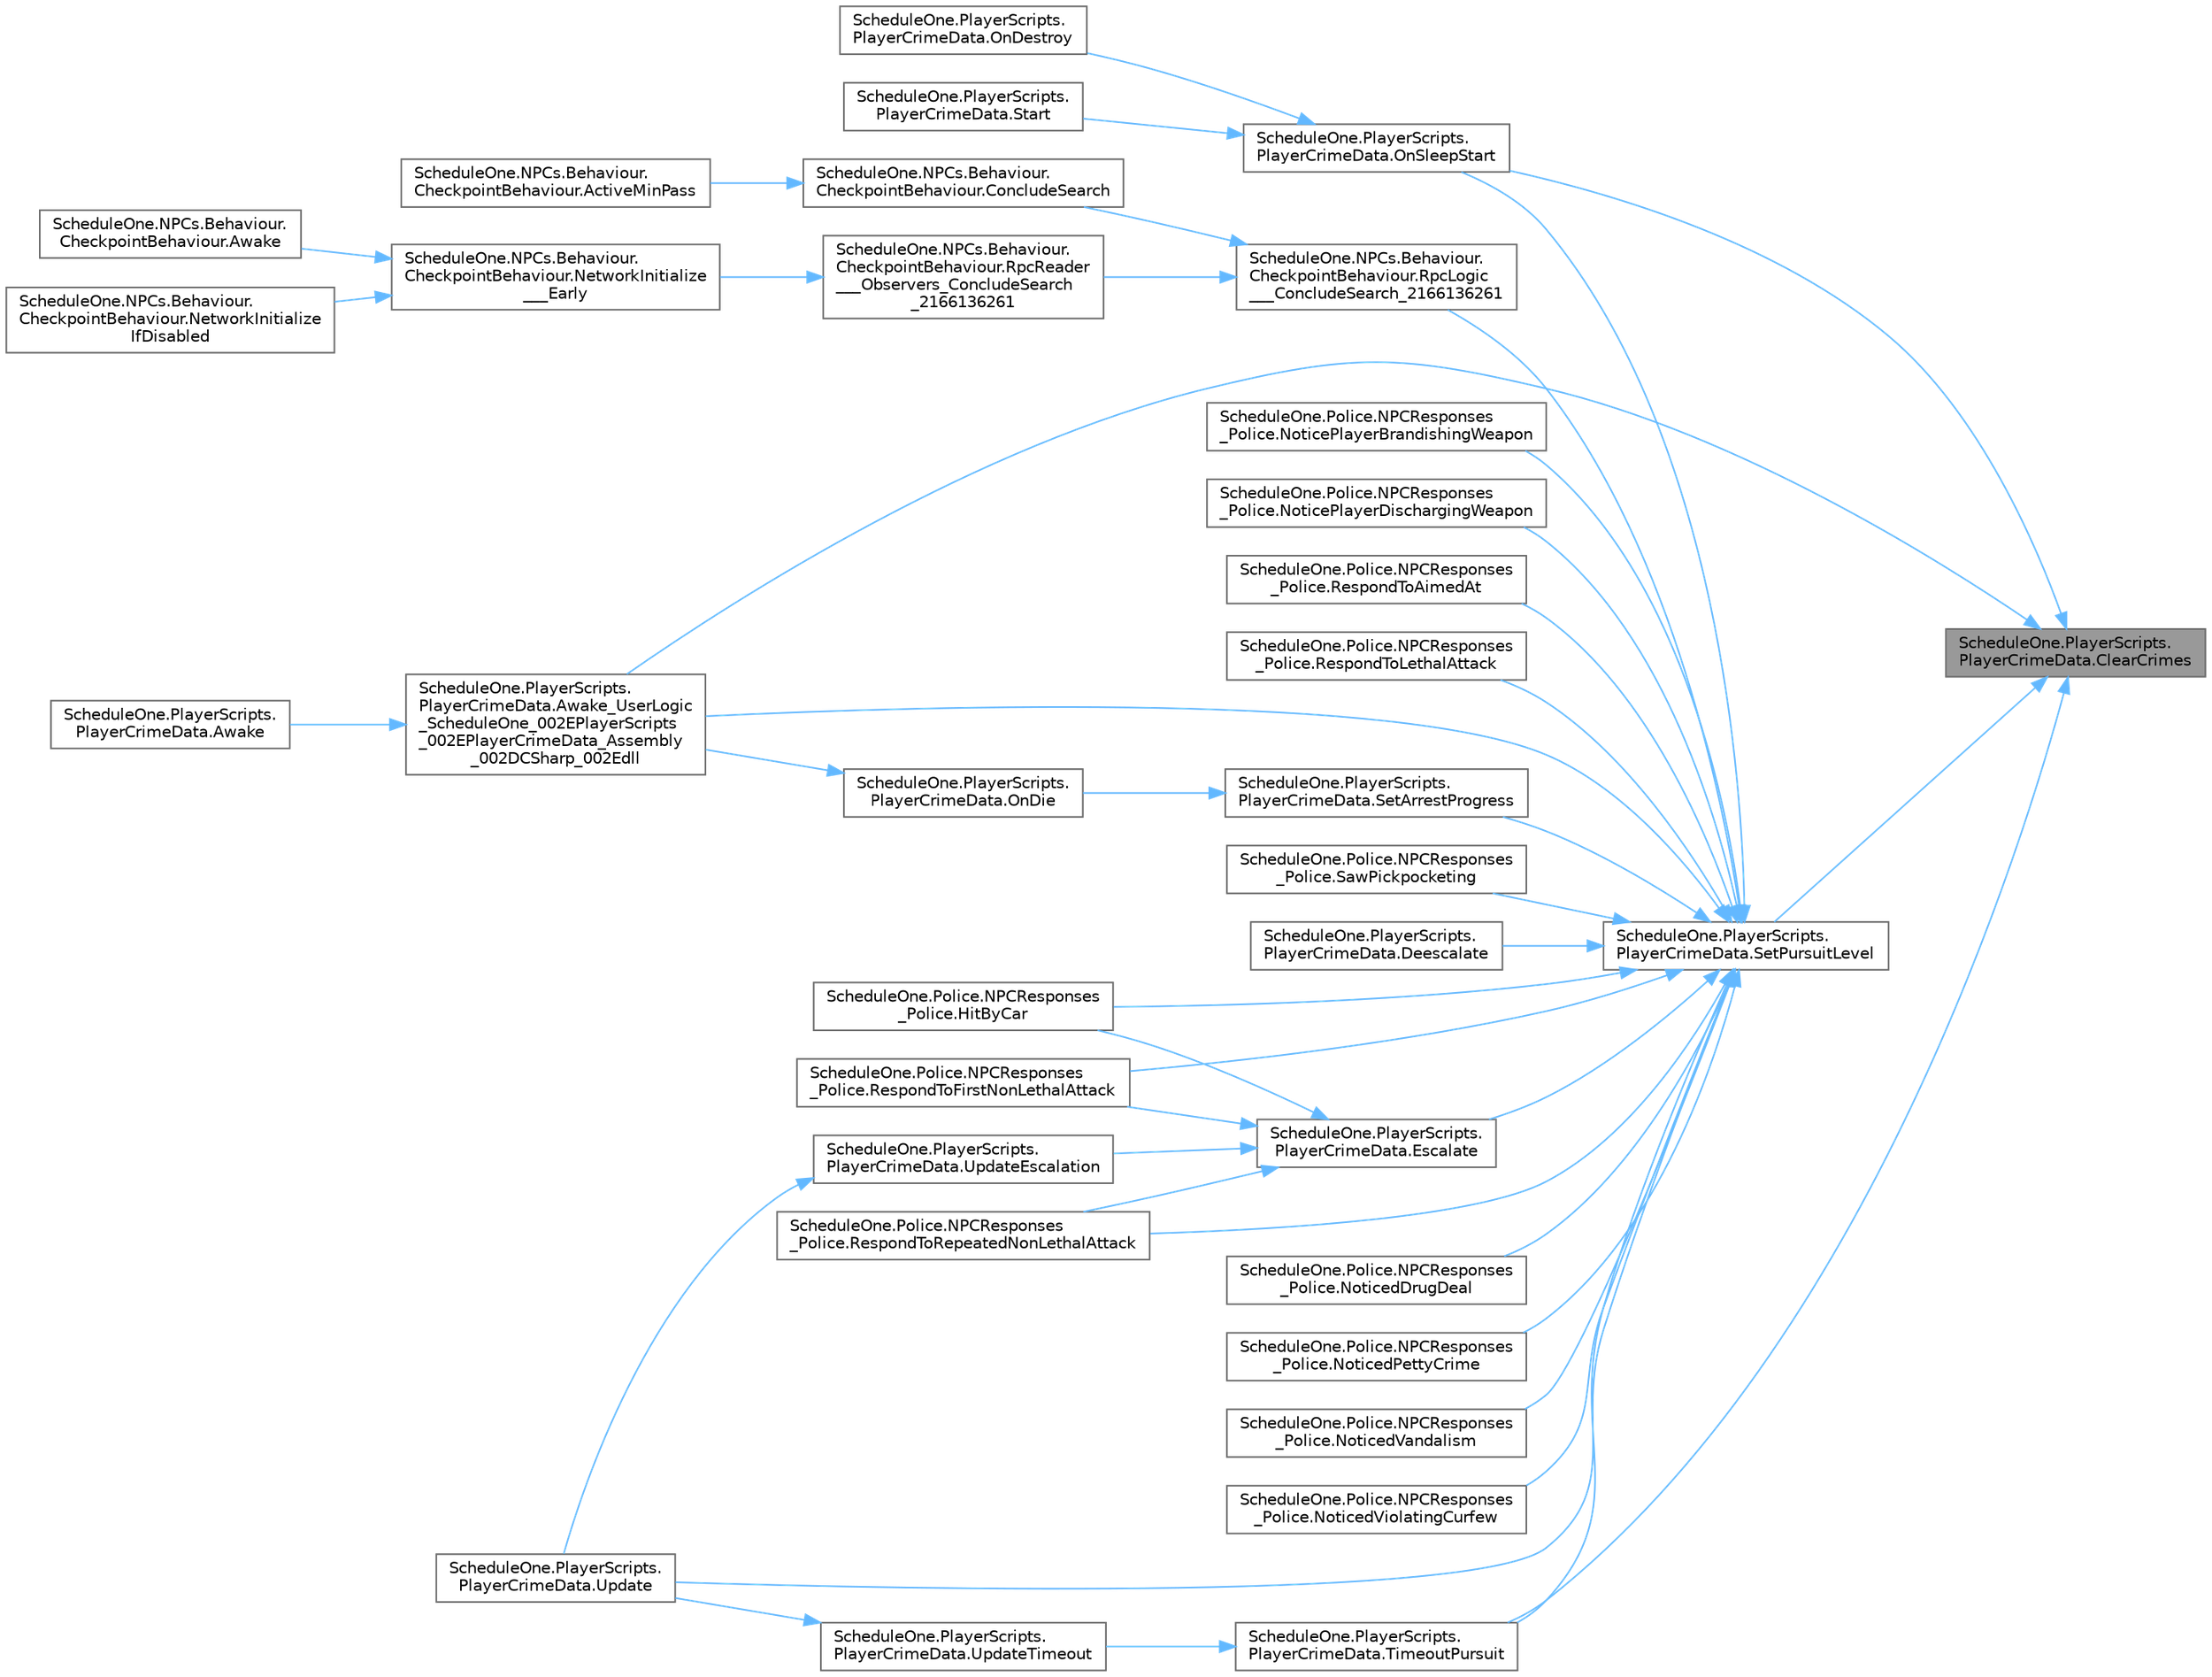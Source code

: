 digraph "ScheduleOne.PlayerScripts.PlayerCrimeData.ClearCrimes"
{
 // LATEX_PDF_SIZE
  bgcolor="transparent";
  edge [fontname=Helvetica,fontsize=10,labelfontname=Helvetica,labelfontsize=10];
  node [fontname=Helvetica,fontsize=10,shape=box,height=0.2,width=0.4];
  rankdir="RL";
  Node1 [id="Node000001",label="ScheduleOne.PlayerScripts.\lPlayerCrimeData.ClearCrimes",height=0.2,width=0.4,color="gray40", fillcolor="grey60", style="filled", fontcolor="black",tooltip=" "];
  Node1 -> Node2 [id="edge1_Node000001_Node000002",dir="back",color="steelblue1",style="solid",tooltip=" "];
  Node2 [id="Node000002",label="ScheduleOne.PlayerScripts.\lPlayerCrimeData.Awake_UserLogic\l_ScheduleOne_002EPlayerScripts\l_002EPlayerCrimeData_Assembly\l_002DCSharp_002Edll",height=0.2,width=0.4,color="grey40", fillcolor="white", style="filled",URL="$class_schedule_one_1_1_player_scripts_1_1_player_crime_data.html#a652dbc0bcb65f79a0596ab8e824066ef",tooltip=" "];
  Node2 -> Node3 [id="edge2_Node000002_Node000003",dir="back",color="steelblue1",style="solid",tooltip=" "];
  Node3 [id="Node000003",label="ScheduleOne.PlayerScripts.\lPlayerCrimeData.Awake",height=0.2,width=0.4,color="grey40", fillcolor="white", style="filled",URL="$class_schedule_one_1_1_player_scripts_1_1_player_crime_data.html#a295c034a50b479a90781f420f16ddca5",tooltip=" "];
  Node1 -> Node4 [id="edge3_Node000001_Node000004",dir="back",color="steelblue1",style="solid",tooltip=" "];
  Node4 [id="Node000004",label="ScheduleOne.PlayerScripts.\lPlayerCrimeData.OnSleepStart",height=0.2,width=0.4,color="grey40", fillcolor="white", style="filled",URL="$class_schedule_one_1_1_player_scripts_1_1_player_crime_data.html#a6faf6fd2d9c35b0c826b6fd5a83b8003",tooltip=" "];
  Node4 -> Node5 [id="edge4_Node000004_Node000005",dir="back",color="steelblue1",style="solid",tooltip=" "];
  Node5 [id="Node000005",label="ScheduleOne.PlayerScripts.\lPlayerCrimeData.OnDestroy",height=0.2,width=0.4,color="grey40", fillcolor="white", style="filled",URL="$class_schedule_one_1_1_player_scripts_1_1_player_crime_data.html#aa2e8b160ddec16104f7e91c5c5af3e72",tooltip=" "];
  Node4 -> Node6 [id="edge5_Node000004_Node000006",dir="back",color="steelblue1",style="solid",tooltip=" "];
  Node6 [id="Node000006",label="ScheduleOne.PlayerScripts.\lPlayerCrimeData.Start",height=0.2,width=0.4,color="grey40", fillcolor="white", style="filled",URL="$class_schedule_one_1_1_player_scripts_1_1_player_crime_data.html#afa07d9017219bc70a6e4fbb9a4ed3fcc",tooltip=" "];
  Node1 -> Node7 [id="edge6_Node000001_Node000007",dir="back",color="steelblue1",style="solid",tooltip=" "];
  Node7 [id="Node000007",label="ScheduleOne.PlayerScripts.\lPlayerCrimeData.SetPursuitLevel",height=0.2,width=0.4,color="grey40", fillcolor="white", style="filled",URL="$class_schedule_one_1_1_player_scripts_1_1_player_crime_data.html#aed66cb004874494c22258f59051a9c4f",tooltip=" "];
  Node7 -> Node2 [id="edge7_Node000007_Node000002",dir="back",color="steelblue1",style="solid",tooltip=" "];
  Node7 -> Node8 [id="edge8_Node000007_Node000008",dir="back",color="steelblue1",style="solid",tooltip=" "];
  Node8 [id="Node000008",label="ScheduleOne.PlayerScripts.\lPlayerCrimeData.Deescalate",height=0.2,width=0.4,color="grey40", fillcolor="white", style="filled",URL="$class_schedule_one_1_1_player_scripts_1_1_player_crime_data.html#a092742391cdaca24ce2d5b2a20788d89",tooltip=" "];
  Node7 -> Node9 [id="edge9_Node000007_Node000009",dir="back",color="steelblue1",style="solid",tooltip=" "];
  Node9 [id="Node000009",label="ScheduleOne.PlayerScripts.\lPlayerCrimeData.Escalate",height=0.2,width=0.4,color="grey40", fillcolor="white", style="filled",URL="$class_schedule_one_1_1_player_scripts_1_1_player_crime_data.html#acfeef511c42d8c0a2e9e8d077c4abc71",tooltip=" "];
  Node9 -> Node10 [id="edge10_Node000009_Node000010",dir="back",color="steelblue1",style="solid",tooltip=" "];
  Node10 [id="Node000010",label="ScheduleOne.Police.NPCResponses\l_Police.HitByCar",height=0.2,width=0.4,color="grey40", fillcolor="white", style="filled",URL="$class_schedule_one_1_1_police_1_1_n_p_c_responses___police.html#aad33bf51f0d4ed3ff40b7a005899dca0",tooltip=" "];
  Node9 -> Node11 [id="edge11_Node000009_Node000011",dir="back",color="steelblue1",style="solid",tooltip=" "];
  Node11 [id="Node000011",label="ScheduleOne.Police.NPCResponses\l_Police.RespondToFirstNonLethalAttack",height=0.2,width=0.4,color="grey40", fillcolor="white", style="filled",URL="$class_schedule_one_1_1_police_1_1_n_p_c_responses___police.html#a0d75d0f476215f838d2838e43ee4a30a",tooltip=" "];
  Node9 -> Node12 [id="edge12_Node000009_Node000012",dir="back",color="steelblue1",style="solid",tooltip=" "];
  Node12 [id="Node000012",label="ScheduleOne.Police.NPCResponses\l_Police.RespondToRepeatedNonLethalAttack",height=0.2,width=0.4,color="grey40", fillcolor="white", style="filled",URL="$class_schedule_one_1_1_police_1_1_n_p_c_responses___police.html#a75c658398d6e11b7222ac519ae0ec0dd",tooltip=" "];
  Node9 -> Node13 [id="edge13_Node000009_Node000013",dir="back",color="steelblue1",style="solid",tooltip=" "];
  Node13 [id="Node000013",label="ScheduleOne.PlayerScripts.\lPlayerCrimeData.UpdateEscalation",height=0.2,width=0.4,color="grey40", fillcolor="white", style="filled",URL="$class_schedule_one_1_1_player_scripts_1_1_player_crime_data.html#a1d5aad68f0e38d0e666129618573a3f3",tooltip=" "];
  Node13 -> Node14 [id="edge14_Node000013_Node000014",dir="back",color="steelblue1",style="solid",tooltip=" "];
  Node14 [id="Node000014",label="ScheduleOne.PlayerScripts.\lPlayerCrimeData.Update",height=0.2,width=0.4,color="grey40", fillcolor="white", style="filled",URL="$class_schedule_one_1_1_player_scripts_1_1_player_crime_data.html#a04b3e6347499d7bc99308c3a0925c97b",tooltip=" "];
  Node7 -> Node10 [id="edge15_Node000007_Node000010",dir="back",color="steelblue1",style="solid",tooltip=" "];
  Node7 -> Node15 [id="edge16_Node000007_Node000015",dir="back",color="steelblue1",style="solid",tooltip=" "];
  Node15 [id="Node000015",label="ScheduleOne.Police.NPCResponses\l_Police.NoticedDrugDeal",height=0.2,width=0.4,color="grey40", fillcolor="white", style="filled",URL="$class_schedule_one_1_1_police_1_1_n_p_c_responses___police.html#af80bcce5d8a294c44c056d718e11841f",tooltip=" "];
  Node7 -> Node16 [id="edge17_Node000007_Node000016",dir="back",color="steelblue1",style="solid",tooltip=" "];
  Node16 [id="Node000016",label="ScheduleOne.Police.NPCResponses\l_Police.NoticedPettyCrime",height=0.2,width=0.4,color="grey40", fillcolor="white", style="filled",URL="$class_schedule_one_1_1_police_1_1_n_p_c_responses___police.html#afa29461702f5acee00b21eeb4f9069fa",tooltip=" "];
  Node7 -> Node17 [id="edge18_Node000007_Node000017",dir="back",color="steelblue1",style="solid",tooltip=" "];
  Node17 [id="Node000017",label="ScheduleOne.Police.NPCResponses\l_Police.NoticedVandalism",height=0.2,width=0.4,color="grey40", fillcolor="white", style="filled",URL="$class_schedule_one_1_1_police_1_1_n_p_c_responses___police.html#a47013b8b37864708798bc0981177c08c",tooltip=" "];
  Node7 -> Node18 [id="edge19_Node000007_Node000018",dir="back",color="steelblue1",style="solid",tooltip=" "];
  Node18 [id="Node000018",label="ScheduleOne.Police.NPCResponses\l_Police.NoticedViolatingCurfew",height=0.2,width=0.4,color="grey40", fillcolor="white", style="filled",URL="$class_schedule_one_1_1_police_1_1_n_p_c_responses___police.html#a1c690b5d91d241ac394621231a8f6032",tooltip=" "];
  Node7 -> Node19 [id="edge20_Node000007_Node000019",dir="back",color="steelblue1",style="solid",tooltip=" "];
  Node19 [id="Node000019",label="ScheduleOne.Police.NPCResponses\l_Police.NoticePlayerBrandishingWeapon",height=0.2,width=0.4,color="grey40", fillcolor="white", style="filled",URL="$class_schedule_one_1_1_police_1_1_n_p_c_responses___police.html#ae026a2716c9b042cd02af7450034882d",tooltip=" "];
  Node7 -> Node20 [id="edge21_Node000007_Node000020",dir="back",color="steelblue1",style="solid",tooltip=" "];
  Node20 [id="Node000020",label="ScheduleOne.Police.NPCResponses\l_Police.NoticePlayerDischargingWeapon",height=0.2,width=0.4,color="grey40", fillcolor="white", style="filled",URL="$class_schedule_one_1_1_police_1_1_n_p_c_responses___police.html#a7d103be99329019d2c6f058df69d9a6f",tooltip=" "];
  Node7 -> Node4 [id="edge22_Node000007_Node000004",dir="back",color="steelblue1",style="solid",tooltip=" "];
  Node7 -> Node21 [id="edge23_Node000007_Node000021",dir="back",color="steelblue1",style="solid",tooltip=" "];
  Node21 [id="Node000021",label="ScheduleOne.Police.NPCResponses\l_Police.RespondToAimedAt",height=0.2,width=0.4,color="grey40", fillcolor="white", style="filled",URL="$class_schedule_one_1_1_police_1_1_n_p_c_responses___police.html#ad7a0604301c008ced8e077a972a0f571",tooltip=" "];
  Node7 -> Node11 [id="edge24_Node000007_Node000011",dir="back",color="steelblue1",style="solid",tooltip=" "];
  Node7 -> Node22 [id="edge25_Node000007_Node000022",dir="back",color="steelblue1",style="solid",tooltip=" "];
  Node22 [id="Node000022",label="ScheduleOne.Police.NPCResponses\l_Police.RespondToLethalAttack",height=0.2,width=0.4,color="grey40", fillcolor="white", style="filled",URL="$class_schedule_one_1_1_police_1_1_n_p_c_responses___police.html#a0575a34b51f5835866db156766743db0",tooltip=" "];
  Node7 -> Node12 [id="edge26_Node000007_Node000012",dir="back",color="steelblue1",style="solid",tooltip=" "];
  Node7 -> Node23 [id="edge27_Node000007_Node000023",dir="back",color="steelblue1",style="solid",tooltip=" "];
  Node23 [id="Node000023",label="ScheduleOne.NPCs.Behaviour.\lCheckpointBehaviour.RpcLogic\l___ConcludeSearch_2166136261",height=0.2,width=0.4,color="grey40", fillcolor="white", style="filled",URL="$class_schedule_one_1_1_n_p_cs_1_1_behaviour_1_1_checkpoint_behaviour.html#ae24abefc9a6c229ab1a64f9b994704ca",tooltip=" "];
  Node23 -> Node24 [id="edge28_Node000023_Node000024",dir="back",color="steelblue1",style="solid",tooltip=" "];
  Node24 [id="Node000024",label="ScheduleOne.NPCs.Behaviour.\lCheckpointBehaviour.ConcludeSearch",height=0.2,width=0.4,color="grey40", fillcolor="white", style="filled",URL="$class_schedule_one_1_1_n_p_cs_1_1_behaviour_1_1_checkpoint_behaviour.html#a0e0d18a9f4ce172f4a619e2994adc71f",tooltip=" "];
  Node24 -> Node25 [id="edge29_Node000024_Node000025",dir="back",color="steelblue1",style="solid",tooltip=" "];
  Node25 [id="Node000025",label="ScheduleOne.NPCs.Behaviour.\lCheckpointBehaviour.ActiveMinPass",height=0.2,width=0.4,color="grey40", fillcolor="white", style="filled",URL="$class_schedule_one_1_1_n_p_cs_1_1_behaviour_1_1_checkpoint_behaviour.html#ac621c256dee0b9aeff40966f53bc1ac4",tooltip=" "];
  Node23 -> Node26 [id="edge30_Node000023_Node000026",dir="back",color="steelblue1",style="solid",tooltip=" "];
  Node26 [id="Node000026",label="ScheduleOne.NPCs.Behaviour.\lCheckpointBehaviour.RpcReader\l___Observers_ConcludeSearch\l_2166136261",height=0.2,width=0.4,color="grey40", fillcolor="white", style="filled",URL="$class_schedule_one_1_1_n_p_cs_1_1_behaviour_1_1_checkpoint_behaviour.html#afc6ea2516060d6d9c05c1842bbeae966",tooltip=" "];
  Node26 -> Node27 [id="edge31_Node000026_Node000027",dir="back",color="steelblue1",style="solid",tooltip=" "];
  Node27 [id="Node000027",label="ScheduleOne.NPCs.Behaviour.\lCheckpointBehaviour.NetworkInitialize\l___Early",height=0.2,width=0.4,color="grey40", fillcolor="white", style="filled",URL="$class_schedule_one_1_1_n_p_cs_1_1_behaviour_1_1_checkpoint_behaviour.html#a9e27852f6017b3ab85eabcc409276292",tooltip=" "];
  Node27 -> Node28 [id="edge32_Node000027_Node000028",dir="back",color="steelblue1",style="solid",tooltip=" "];
  Node28 [id="Node000028",label="ScheduleOne.NPCs.Behaviour.\lCheckpointBehaviour.Awake",height=0.2,width=0.4,color="grey40", fillcolor="white", style="filled",URL="$class_schedule_one_1_1_n_p_cs_1_1_behaviour_1_1_checkpoint_behaviour.html#a489c4c6d7642a59408133b7815498fda",tooltip=" "];
  Node27 -> Node29 [id="edge33_Node000027_Node000029",dir="back",color="steelblue1",style="solid",tooltip=" "];
  Node29 [id="Node000029",label="ScheduleOne.NPCs.Behaviour.\lCheckpointBehaviour.NetworkInitialize\lIfDisabled",height=0.2,width=0.4,color="grey40", fillcolor="white", style="filled",URL="$class_schedule_one_1_1_n_p_cs_1_1_behaviour_1_1_checkpoint_behaviour.html#a2bd4c67d5147ae130f7decd0c48150f8",tooltip=" "];
  Node7 -> Node30 [id="edge34_Node000007_Node000030",dir="back",color="steelblue1",style="solid",tooltip=" "];
  Node30 [id="Node000030",label="ScheduleOne.Police.NPCResponses\l_Police.SawPickpocketing",height=0.2,width=0.4,color="grey40", fillcolor="white", style="filled",URL="$class_schedule_one_1_1_police_1_1_n_p_c_responses___police.html#ae765c777a6647abb0473bc5662582f85",tooltip=" "];
  Node7 -> Node31 [id="edge35_Node000007_Node000031",dir="back",color="steelblue1",style="solid",tooltip=" "];
  Node31 [id="Node000031",label="ScheduleOne.PlayerScripts.\lPlayerCrimeData.SetArrestProgress",height=0.2,width=0.4,color="grey40", fillcolor="white", style="filled",URL="$class_schedule_one_1_1_player_scripts_1_1_player_crime_data.html#a86b69dd57acb3af6c17810431f73f1e4",tooltip=" "];
  Node31 -> Node32 [id="edge36_Node000031_Node000032",dir="back",color="steelblue1",style="solid",tooltip=" "];
  Node32 [id="Node000032",label="ScheduleOne.PlayerScripts.\lPlayerCrimeData.OnDie",height=0.2,width=0.4,color="grey40", fillcolor="white", style="filled",URL="$class_schedule_one_1_1_player_scripts_1_1_player_crime_data.html#a461df5727eb8f8738121ae8a25b02a44",tooltip=" "];
  Node32 -> Node2 [id="edge37_Node000032_Node000002",dir="back",color="steelblue1",style="solid",tooltip=" "];
  Node7 -> Node33 [id="edge38_Node000007_Node000033",dir="back",color="steelblue1",style="solid",tooltip=" "];
  Node33 [id="Node000033",label="ScheduleOne.PlayerScripts.\lPlayerCrimeData.TimeoutPursuit",height=0.2,width=0.4,color="grey40", fillcolor="white", style="filled",URL="$class_schedule_one_1_1_player_scripts_1_1_player_crime_data.html#a8a7e64834c40a945f22aa91d943296ac",tooltip=" "];
  Node33 -> Node34 [id="edge39_Node000033_Node000034",dir="back",color="steelblue1",style="solid",tooltip=" "];
  Node34 [id="Node000034",label="ScheduleOne.PlayerScripts.\lPlayerCrimeData.UpdateTimeout",height=0.2,width=0.4,color="grey40", fillcolor="white", style="filled",URL="$class_schedule_one_1_1_player_scripts_1_1_player_crime_data.html#a2477efa9d67a8ea8ef9a9594802b06df",tooltip=" "];
  Node34 -> Node14 [id="edge40_Node000034_Node000014",dir="back",color="steelblue1",style="solid",tooltip=" "];
  Node7 -> Node14 [id="edge41_Node000007_Node000014",dir="back",color="steelblue1",style="solid",tooltip=" "];
  Node1 -> Node33 [id="edge42_Node000001_Node000033",dir="back",color="steelblue1",style="solid",tooltip=" "];
}
